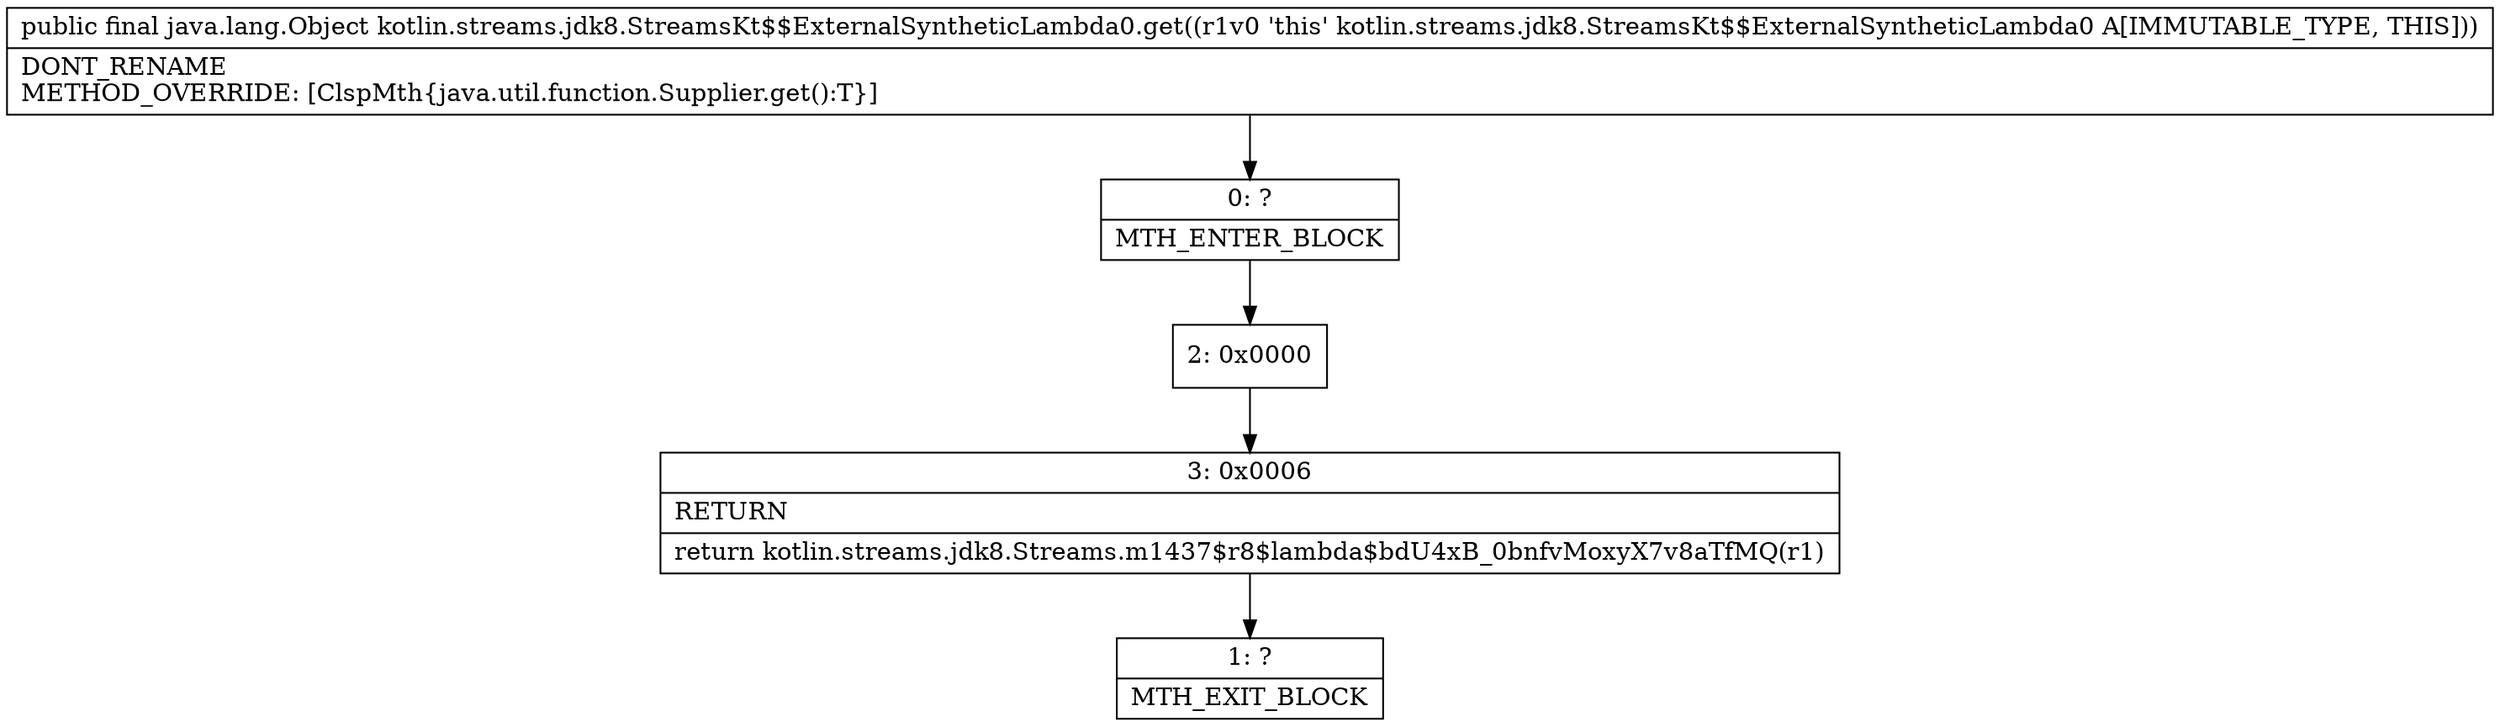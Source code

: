 digraph "CFG forkotlin.streams.jdk8.StreamsKt$$ExternalSyntheticLambda0.get()Ljava\/lang\/Object;" {
Node_0 [shape=record,label="{0\:\ ?|MTH_ENTER_BLOCK\l}"];
Node_2 [shape=record,label="{2\:\ 0x0000}"];
Node_3 [shape=record,label="{3\:\ 0x0006|RETURN\l|return kotlin.streams.jdk8.Streams.m1437$r8$lambda$bdU4xB_0bnfvMoxyX7v8aTfMQ(r1)\l}"];
Node_1 [shape=record,label="{1\:\ ?|MTH_EXIT_BLOCK\l}"];
MethodNode[shape=record,label="{public final java.lang.Object kotlin.streams.jdk8.StreamsKt$$ExternalSyntheticLambda0.get((r1v0 'this' kotlin.streams.jdk8.StreamsKt$$ExternalSyntheticLambda0 A[IMMUTABLE_TYPE, THIS]))  | DONT_RENAME\lMETHOD_OVERRIDE: [ClspMth\{java.util.function.Supplier.get():T\}]\l}"];
MethodNode -> Node_0;Node_0 -> Node_2;
Node_2 -> Node_3;
Node_3 -> Node_1;
}

